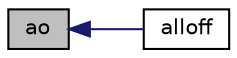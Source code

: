 digraph "ao"
{
  edge [fontname="Helvetica",fontsize="10",labelfontname="Helvetica",labelfontsize="10"];
  node [fontname="Helvetica",fontsize="10",shape=record];
  rankdir="LR";
  Node1 [label="ao",height=0.2,width=0.4,color="black", fillcolor="grey75", style="filled" fontcolor="black"];
  Node1 -> Node2 [dir="back",color="midnightblue",fontsize="10",style="solid",fontname="Helvetica"];
  Node2 [label="alloff",height=0.2,width=0.4,color="black", fillcolor="white", style="filled",URL="$lib__rw10_8c.html#ad6cb702751d048f67025d99608424796"];
}
